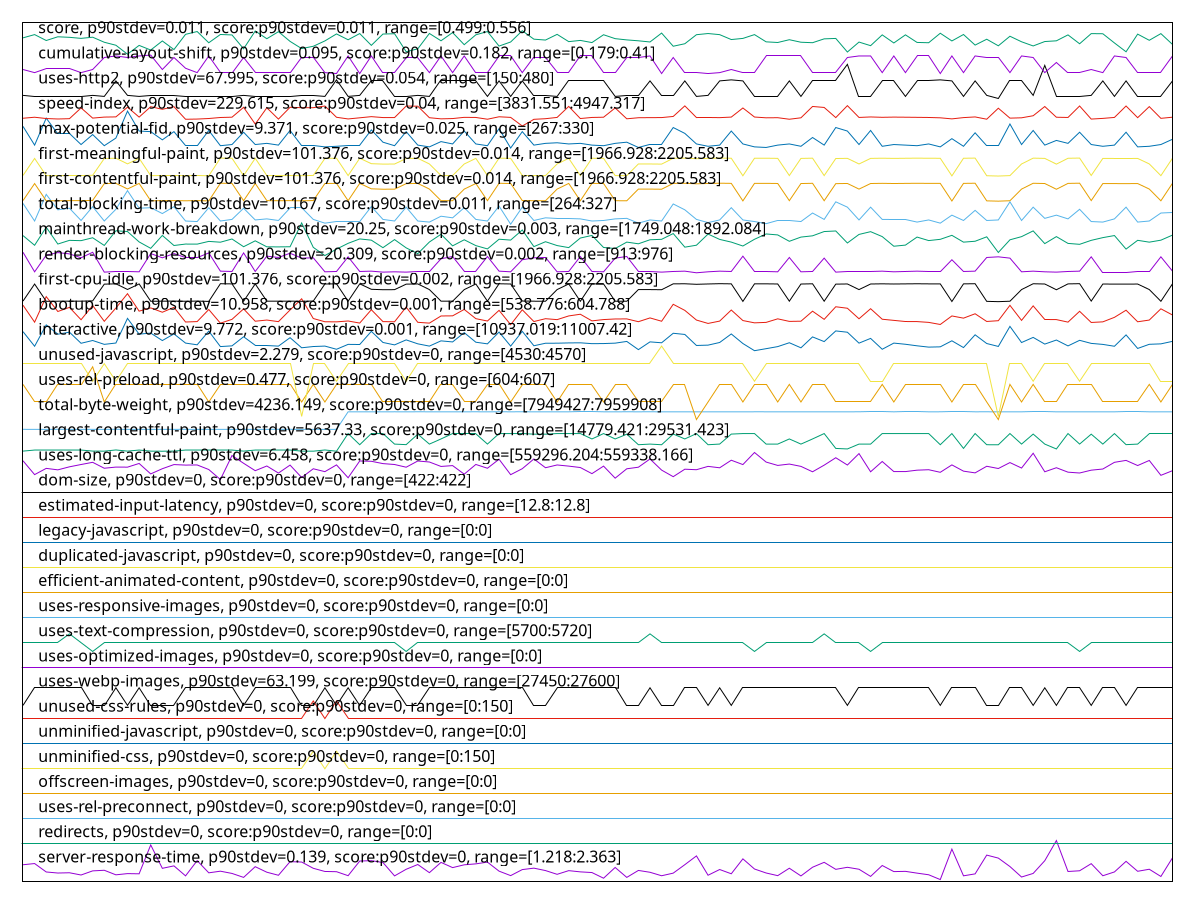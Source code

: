 reset

$serverResponseTimeP90Stdev0139ScoreP90Stdev0Range12182363 <<EOF
0 0.666955426356588
1 0.7144360465116266
2 0.37935852713178186
3 0.3373042635658905
4 0.3481569767441848
5 0.25862209302325456
6 0.4227693798449601
7 0.44718798449612285
8 0.2654050387596891
9 0.3142422480620144
10 0.3061027131782934
11 1.455133720930231
12 0.5245135658914717
13 0.6221879844961231
14 0.22470736434108396
15 0.8311027131782933
16 0.34544379844961104
17 0.4105600775193785
18 0.3210251937984485
19 0.1636608527131771
20 0.5896298449612392
21 0.369862403100774
22 0.24776937984495984
23 0.790405038759689
24 0.7741259689922466
25 0.5258701550387586
26 0.399707364341084
27 0.39021124031007637
28 0.2314903100775183
29 0.8134670542635649
30 0.8297461240310064
31 0.7551337209302313
32 0.2233507751937973
33 0.4865290697674407
34 0.6764515503875956
35 0.3522267441860454
36 0.7605600775193784
37 0.553001937984495
38 0.6642422480620147
39 0.7022267441860452
40 0.7714127906976733
41 0.4119166666666654
42 0.23420348837209204
43 0.47431976744185933
44 0.5312965116279056
45 0.4349786821705419
46 0.2857538759689908
47 0.43226550387596774
48 0.38342829457364225
49 0.35629651162790577
50 0.13110271317829336
51 0.5584282945736421
52 0.1636608527131771
53 0.4404050387596885
54 0.36714922480620027
55 0.22877713178294456
56 0.3332344961240299
57 0.6696686046511617
58 1.0183120155038745
59 0.24912596899224693
60 0.47703294573643307
61 0.30745930232558005
62 0.9016453488372083
63 0.4973817829457352
64 0.33866085271317714
65 0.23284689922480495
66 0.5285833333333323
67 0.22199418604651067
68 0.5679244186046501
69 0.7632732558139526
70 0.4838158914728674
71 0.5652112403100764
72 0.4878856589147271
73 0.20300193798449495
74 0.6371104651162782
75 0.39428100775193675
76 0.4037771317829446
77 0.3332344961240299
78 0.2681182170542624
79 0.07683914728682062
80 1.2882732558139525
81 0.22606395348837083
82 0.3033895348837201
83 1.0508701550387585
84 0.931490310077518
85 0.5950562015503866
86 0.17858333333333198
87 0.3210251937984485
88 0.8283895348837196
89 1.630133720930231
90 0.39835077519379736
91 0.42683914728682026
92 0.7103662790697665
93 0.22877713178294456
94 0.38071511627906873
95 0.8026143410852704
96 0.40649031007751835
97 0.4878856589147271
98 0.20028875968992121
99 0.9436996124030994
EOF

$redirectsP90Stdev0ScoreP90Stdev0Range00 <<EOF
0 1.5
1 1.5
2 1.5
3 1.5
4 1.5
5 1.5
6 1.5
7 1.5
8 1.5
9 1.5
10 1.5
11 1.5
12 1.5
13 1.5
14 1.5
15 1.5
16 1.5
17 1.5
18 1.5
19 1.5
20 1.5
21 1.5
22 1.5
23 1.5
24 1.5
25 1.5
26 1.5
27 1.5
28 1.5
29 1.5
30 1.5
31 1.5
32 1.5
33 1.5
34 1.5
35 1.5
36 1.5
37 1.5
38 1.5
39 1.5
40 1.5
41 1.5
42 1.5
43 1.5
44 1.5
45 1.5
46 1.5
47 1.5
48 1.5
49 1.5
50 1.5
51 1.5
52 1.5
53 1.5
54 1.5
55 1.5
56 1.5
57 1.5
58 1.5
59 1.5
60 1.5
61 1.5
62 1.5
63 1.5
64 1.5
65 1.5
66 1.5
67 1.5
68 1.5
69 1.5
70 1.5
71 1.5
72 1.5
73 1.5
74 1.5
75 1.5
76 1.5
77 1.5
78 1.5
79 1.5
80 1.5
81 1.5
82 1.5
83 1.5
84 1.5
85 1.5
86 1.5
87 1.5
88 1.5
89 1.5
90 1.5
91 1.5
92 1.5
93 1.5
94 1.5
95 1.5
96 1.5
97 1.5
98 1.5
99 1.5
EOF

$usesRelPreconnectP90Stdev0ScoreP90Stdev0Range00 <<EOF
0 2.5
1 2.5
2 2.5
3 2.5
4 2.5
5 2.5
6 2.5
7 2.5
8 2.5
9 2.5
10 2.5
11 2.5
12 2.5
13 2.5
14 2.5
15 2.5
16 2.5
17 2.5
18 2.5
19 2.5
20 2.5
21 2.5
22 2.5
23 2.5
24 2.5
25 2.5
26 2.5
27 2.5
28 2.5
29 2.5
30 2.5
31 2.5
32 2.5
33 2.5
34 2.5
35 2.5
36 2.5
37 2.5
38 2.5
39 2.5
40 2.5
41 2.5
42 2.5
43 2.5
44 2.5
45 2.5
46 2.5
47 2.5
48 2.5
49 2.5
50 2.5
51 2.5
52 2.5
53 2.5
54 2.5
55 2.5
56 2.5
57 2.5
58 2.5
59 2.5
60 2.5
61 2.5
62 2.5
63 2.5
64 2.5
65 2.5
66 2.5
67 2.5
68 2.5
69 2.5
70 2.5
71 2.5
72 2.5
73 2.5
74 2.5
75 2.5
76 2.5
77 2.5
78 2.5
79 2.5
80 2.5
81 2.5
82 2.5
83 2.5
84 2.5
85 2.5
86 2.5
87 2.5
88 2.5
89 2.5
90 2.5
91 2.5
92 2.5
93 2.5
94 2.5
95 2.5
96 2.5
97 2.5
98 2.5
99 2.5
EOF

$offscreenImagesP90Stdev0ScoreP90Stdev0Range00 <<EOF
0 3.5
1 3.5
2 3.5
3 3.5
4 3.5
5 3.5
6 3.5
7 3.5
8 3.5
9 3.5
10 3.5
11 3.5
12 3.5
13 3.5
14 3.5
15 3.5
16 3.5
17 3.5
18 3.5
19 3.5
20 3.5
21 3.5
22 3.5
23 3.5
24 3.5
25 3.5
26 3.5
27 3.5
28 3.5
29 3.5
30 3.5
31 3.5
32 3.5
33 3.5
34 3.5
35 3.5
36 3.5
37 3.5
38 3.5
39 3.5
40 3.5
41 3.5
42 3.5
43 3.5
44 3.5
45 3.5
46 3.5
47 3.5
48 3.5
49 3.5
50 3.5
51 3.5
52 3.5
53 3.5
54 3.5
55 3.5
56 3.5
57 3.5
58 3.5
59 3.5
60 3.5
61 3.5
62 3.5
63 3.5
64 3.5
65 3.5
66 3.5
67 3.5
68 3.5
69 3.5
70 3.5
71 3.5
72 3.5
73 3.5
74 3.5
75 3.5
76 3.5
77 3.5
78 3.5
79 3.5
80 3.5
81 3.5
82 3.5
83 3.5
84 3.5
85 3.5
86 3.5
87 3.5
88 3.5
89 3.5
90 3.5
91 3.5
92 3.5
93 3.5
94 3.5
95 3.5
96 3.5
97 3.5
98 3.5
99 3.5
EOF

$unminifiedCssP90Stdev0ScoreP90Stdev0Range0150 <<EOF
0 4.486
1 4.486
2 4.486
3 4.486
4 4.486
5 4.486
6 4.486
7 4.486
8 4.486
9 4.486
10 4.486
11 4.486
12 4.486
13 4.486
14 4.486
15 4.486
16 4.486
17 4.486
18 4.486
19 4.486
20 4.486
21 4.486
22 4.486
23 4.486
24 4.486
25 5.186
26 4.486
27 5.186
28 4.486
29 4.486
30 4.486
31 4.486
32 4.486
33 4.486
34 4.486
35 4.486
36 4.486
37 4.486
38 4.486
39 4.486
40 4.486
41 4.486
42 4.486
43 4.486
44 4.486
45 4.486
46 4.486
47 4.486
48 4.486
49 4.486
50 4.486
51 4.486
52 4.486
53 4.486
54 4.486
55 4.486
56 4.486
57 4.486
58 4.486
59 4.486
60 4.486
61 4.486
62 4.486
63 4.486
64 4.486
65 4.486
66 4.486
67 4.486
68 4.486
69 4.486
70 4.486
71 4.486
72 4.486
73 4.486
74 4.486
75 4.486
76 4.486
77 4.486
78 4.486
79 4.486
80 4.486
81 4.486
82 4.486
83 4.486
84 4.486
85 4.486
86 4.486
87 4.486
88 4.486
89 4.486
90 4.486
91 4.486
92 4.486
93 4.486
94 4.486
95 4.486
96 4.486
97 4.486
98 4.486
99 4.486
EOF

$unminifiedJavascriptP90Stdev0ScoreP90Stdev0Range00 <<EOF
0 5.5
1 5.5
2 5.5
3 5.5
4 5.5
5 5.5
6 5.5
7 5.5
8 5.5
9 5.5
10 5.5
11 5.5
12 5.5
13 5.5
14 5.5
15 5.5
16 5.5
17 5.5
18 5.5
19 5.5
20 5.5
21 5.5
22 5.5
23 5.5
24 5.5
25 5.5
26 5.5
27 5.5
28 5.5
29 5.5
30 5.5
31 5.5
32 5.5
33 5.5
34 5.5
35 5.5
36 5.5
37 5.5
38 5.5
39 5.5
40 5.5
41 5.5
42 5.5
43 5.5
44 5.5
45 5.5
46 5.5
47 5.5
48 5.5
49 5.5
50 5.5
51 5.5
52 5.5
53 5.5
54 5.5
55 5.5
56 5.5
57 5.5
58 5.5
59 5.5
60 5.5
61 5.5
62 5.5
63 5.5
64 5.5
65 5.5
66 5.5
67 5.5
68 5.5
69 5.5
70 5.5
71 5.5
72 5.5
73 5.5
74 5.5
75 5.5
76 5.5
77 5.5
78 5.5
79 5.5
80 5.5
81 5.5
82 5.5
83 5.5
84 5.5
85 5.5
86 5.5
87 5.5
88 5.5
89 5.5
90 5.5
91 5.5
92 5.5
93 5.5
94 5.5
95 5.5
96 5.5
97 5.5
98 5.5
99 5.5
EOF

$unusedCssRulesP90Stdev0ScoreP90Stdev0Range0150 <<EOF
0 6.486
1 6.486
2 6.486
3 6.486
4 6.486
5 6.486
6 6.486
7 6.486
8 6.486
9 6.486
10 6.486
11 6.486
12 6.486
13 6.486
14 6.486
15 6.486
16 6.486
17 6.486
18 6.486
19 6.486
20 6.486
21 6.486
22 6.486
23 6.486
24 6.486
25 7.186
26 6.486
27 7.186
28 6.486
29 6.486
30 6.486
31 6.486
32 6.486
33 6.486
34 6.486
35 6.486
36 6.486
37 6.486
38 6.486
39 6.486
40 6.486
41 6.486
42 6.486
43 6.486
44 6.486
45 6.486
46 6.486
47 6.486
48 6.486
49 6.486
50 6.486
51 6.486
52 6.486
53 6.486
54 6.486
55 6.486
56 6.486
57 6.486
58 6.486
59 6.486
60 6.486
61 6.486
62 6.486
63 6.486
64 6.486
65 6.486
66 6.486
67 6.486
68 6.486
69 6.486
70 6.486
71 6.486
72 6.486
73 6.486
74 6.486
75 6.486
76 6.486
77 6.486
78 6.486
79 6.486
80 6.486
81 6.486
82 6.486
83 6.486
84 6.486
85 6.486
86 6.486
87 6.486
88 6.486
89 6.486
90 6.486
91 6.486
92 6.486
93 6.486
94 6.486
95 6.486
96 6.486
97 6.486
98 6.486
99 6.486
EOF

$usesWebpImagesP90Stdev63199ScoreP90Stdev0Range2745027600 <<EOF
0 7.010000000000019
1 7.710000000000008
2 7.710000000000008
3 7.710000000000008
4 7.710000000000008
5 7.710000000000008
6 7.010000000000019
7 7.010000000000019
8 7.710000000000008
9 7.010000000000019
10 7.710000000000008
11 7.010000000000019
12 7.010000000000019
13 7.010000000000019
14 7.710000000000008
15 7.710000000000008
16 7.710000000000008
17 7.710000000000008
18 7.710000000000008
19 7.010000000000019
20 7.710000000000008
21 7.710000000000008
22 7.710000000000008
23 7.710000000000008
24 7.010000000000019
25 7.010000000000019
26 7.710000000000008
27 7.010000000000019
28 7.710000000000008
29 7.010000000000019
30 7.710000000000008
31 7.710000000000008
32 7.710000000000008
33 7.010000000000019
34 7.010000000000019
35 7.710000000000008
36 7.710000000000008
37 7.710000000000008
38 7.710000000000008
39 7.710000000000008
40 7.710000000000008
41 7.710000000000008
42 7.710000000000008
43 7.710000000000008
44 7.010000000000019
45 7.010000000000019
46 7.710000000000008
47 7.710000000000008
48 7.710000000000008
49 7.710000000000008
50 7.710000000000008
51 7.710000000000008
52 7.010000000000019
53 7.010000000000019
54 7.710000000000008
55 7.010000000000019
56 7.010000000000019
57 7.710000000000008
58 7.710000000000008
59 7.010000000000019
60 7.710000000000008
61 7.010000000000019
62 7.710000000000008
63 7.710000000000008
64 7.710000000000008
65 7.710000000000008
66 7.710000000000008
67 7.710000000000008
68 7.710000000000008
69 7.710000000000008
70 7.710000000000008
71 7.010000000000019
72 7.710000000000008
73 7.710000000000008
74 7.710000000000008
75 7.710000000000008
76 7.710000000000008
77 7.710000000000008
78 7.710000000000008
79 7.010000000000019
80 7.710000000000008
81 7.710000000000008
82 7.710000000000008
83 7.010000000000019
84 7.010000000000019
85 7.710000000000008
86 7.710000000000008
87 7.010000000000019
88 7.710000000000008
89 7.010000000000019
90 7.710000000000008
91 7.710000000000008
92 7.010000000000019
93 7.710000000000008
94 7.710000000000008
95 7.010000000000019
96 7.710000000000008
97 7.710000000000008
98 7.710000000000008
99 7.710000000000008
EOF

$usesOptimizedImagesP90Stdev0ScoreP90Stdev0Range00 <<EOF
0 8.5
1 8.5
2 8.5
3 8.5
4 8.5
5 8.5
6 8.5
7 8.5
8 8.5
9 8.5
10 8.5
11 8.5
12 8.5
13 8.5
14 8.5
15 8.5
16 8.5
17 8.5
18 8.5
19 8.5
20 8.5
21 8.5
22 8.5
23 8.5
24 8.5
25 8.5
26 8.5
27 8.5
28 8.5
29 8.5
30 8.5
31 8.5
32 8.5
33 8.5
34 8.5
35 8.5
36 8.5
37 8.5
38 8.5
39 8.5
40 8.5
41 8.5
42 8.5
43 8.5
44 8.5
45 8.5
46 8.5
47 8.5
48 8.5
49 8.5
50 8.5
51 8.5
52 8.5
53 8.5
54 8.5
55 8.5
56 8.5
57 8.5
58 8.5
59 8.5
60 8.5
61 8.5
62 8.5
63 8.5
64 8.5
65 8.5
66 8.5
67 8.5
68 8.5
69 8.5
70 8.5
71 8.5
72 8.5
73 8.5
74 8.5
75 8.5
76 8.5
77 8.5
78 8.5
79 8.5
80 8.5
81 8.5
82 8.5
83 8.5
84 8.5
85 8.5
86 8.5
87 8.5
88 8.5
89 8.5
90 8.5
91 8.5
92 8.5
93 8.5
94 8.5
95 8.5
96 8.5
97 8.5
98 8.5
99 8.5
EOF

$usesTextCompressionP90Stdev0ScoreP90Stdev0Range57005720 <<EOF
0 9.506999999999977
1 9.506999999999977
2 9.506999999999977
3 9.506999999999977
4 9.857
5 9.506999999999977
6 9.156999999999982
7 9.506999999999977
8 9.506999999999977
9 9.506999999999977
10 9.506999999999977
11 9.506999999999977
12 9.506999999999977
13 9.506999999999977
14 9.506999999999977
15 9.506999999999977
16 9.506999999999977
17 9.506999999999977
18 9.506999999999977
19 9.506999999999977
20 9.506999999999977
21 9.506999999999977
22 9.506999999999977
23 9.506999999999977
24 9.506999999999977
25 9.506999999999977
26 9.506999999999977
27 9.506999999999977
28 9.506999999999977
29 9.506999999999977
30 9.506999999999977
31 9.506999999999977
32 9.506999999999977
33 9.156999999999982
34 9.506999999999977
35 9.506999999999977
36 9.506999999999977
37 9.506999999999977
38 9.506999999999977
39 9.506999999999977
40 9.506999999999977
41 9.506999999999977
42 9.506999999999977
43 9.506999999999977
44 9.506999999999977
45 9.506999999999977
46 9.506999999999977
47 9.506999999999977
48 9.506999999999977
49 9.506999999999977
50 9.506999999999977
51 9.506999999999977
52 9.506999999999977
53 9.506999999999977
54 9.857
55 9.506999999999977
56 9.506999999999977
57 9.506999999999977
58 9.506999999999977
59 9.506999999999977
60 9.506999999999977
61 9.506999999999977
62 9.506999999999977
63 9.156999999999982
64 9.506999999999977
65 9.506999999999977
66 9.506999999999977
67 9.506999999999977
68 9.506999999999977
69 9.857
70 9.506999999999977
71 9.506999999999977
72 9.506999999999977
73 9.156999999999982
74 9.506999999999977
75 9.506999999999977
76 9.506999999999977
77 9.506999999999977
78 9.506999999999977
79 9.506999999999977
80 9.506999999999977
81 9.506999999999977
82 9.506999999999977
83 9.506999999999977
84 9.506999999999977
85 9.506999999999977
86 9.506999999999977
87 9.506999999999977
88 9.506999999999977
89 9.506999999999977
90 9.506999999999977
91 9.156999999999982
92 9.506999999999977
93 9.506999999999977
94 9.506999999999977
95 9.506999999999977
96 9.506999999999977
97 9.506999999999977
98 9.506999999999977
99 9.506999999999977
EOF

$usesResponsiveImagesP90Stdev0ScoreP90Stdev0Range00 <<EOF
0 10.5
1 10.5
2 10.5
3 10.5
4 10.5
5 10.5
6 10.5
7 10.5
8 10.5
9 10.5
10 10.5
11 10.5
12 10.5
13 10.5
14 10.5
15 10.5
16 10.5
17 10.5
18 10.5
19 10.5
20 10.5
21 10.5
22 10.5
23 10.5
24 10.5
25 10.5
26 10.5
27 10.5
28 10.5
29 10.5
30 10.5
31 10.5
32 10.5
33 10.5
34 10.5
35 10.5
36 10.5
37 10.5
38 10.5
39 10.5
40 10.5
41 10.5
42 10.5
43 10.5
44 10.5
45 10.5
46 10.5
47 10.5
48 10.5
49 10.5
50 10.5
51 10.5
52 10.5
53 10.5
54 10.5
55 10.5
56 10.5
57 10.5
58 10.5
59 10.5
60 10.5
61 10.5
62 10.5
63 10.5
64 10.5
65 10.5
66 10.5
67 10.5
68 10.5
69 10.5
70 10.5
71 10.5
72 10.5
73 10.5
74 10.5
75 10.5
76 10.5
77 10.5
78 10.5
79 10.5
80 10.5
81 10.5
82 10.5
83 10.5
84 10.5
85 10.5
86 10.5
87 10.5
88 10.5
89 10.5
90 10.5
91 10.5
92 10.5
93 10.5
94 10.5
95 10.5
96 10.5
97 10.5
98 10.5
99 10.5
EOF

$efficientAnimatedContentP90Stdev0ScoreP90Stdev0Range00 <<EOF
0 11.5
1 11.5
2 11.5
3 11.5
4 11.5
5 11.5
6 11.5
7 11.5
8 11.5
9 11.5
10 11.5
11 11.5
12 11.5
13 11.5
14 11.5
15 11.5
16 11.5
17 11.5
18 11.5
19 11.5
20 11.5
21 11.5
22 11.5
23 11.5
24 11.5
25 11.5
26 11.5
27 11.5
28 11.5
29 11.5
30 11.5
31 11.5
32 11.5
33 11.5
34 11.5
35 11.5
36 11.5
37 11.5
38 11.5
39 11.5
40 11.5
41 11.5
42 11.5
43 11.5
44 11.5
45 11.5
46 11.5
47 11.5
48 11.5
49 11.5
50 11.5
51 11.5
52 11.5
53 11.5
54 11.5
55 11.5
56 11.5
57 11.5
58 11.5
59 11.5
60 11.5
61 11.5
62 11.5
63 11.5
64 11.5
65 11.5
66 11.5
67 11.5
68 11.5
69 11.5
70 11.5
71 11.5
72 11.5
73 11.5
74 11.5
75 11.5
76 11.5
77 11.5
78 11.5
79 11.5
80 11.5
81 11.5
82 11.5
83 11.5
84 11.5
85 11.5
86 11.5
87 11.5
88 11.5
89 11.5
90 11.5
91 11.5
92 11.5
93 11.5
94 11.5
95 11.5
96 11.5
97 11.5
98 11.5
99 11.5
EOF

$duplicatedJavascriptP90Stdev0ScoreP90Stdev0Range00 <<EOF
0 12.5
1 12.5
2 12.5
3 12.5
4 12.5
5 12.5
6 12.5
7 12.5
8 12.5
9 12.5
10 12.5
11 12.5
12 12.5
13 12.5
14 12.5
15 12.5
16 12.5
17 12.5
18 12.5
19 12.5
20 12.5
21 12.5
22 12.5
23 12.5
24 12.5
25 12.5
26 12.5
27 12.5
28 12.5
29 12.5
30 12.5
31 12.5
32 12.5
33 12.5
34 12.5
35 12.5
36 12.5
37 12.5
38 12.5
39 12.5
40 12.5
41 12.5
42 12.5
43 12.5
44 12.5
45 12.5
46 12.5
47 12.5
48 12.5
49 12.5
50 12.5
51 12.5
52 12.5
53 12.5
54 12.5
55 12.5
56 12.5
57 12.5
58 12.5
59 12.5
60 12.5
61 12.5
62 12.5
63 12.5
64 12.5
65 12.5
66 12.5
67 12.5
68 12.5
69 12.5
70 12.5
71 12.5
72 12.5
73 12.5
74 12.5
75 12.5
76 12.5
77 12.5
78 12.5
79 12.5
80 12.5
81 12.5
82 12.5
83 12.5
84 12.5
85 12.5
86 12.5
87 12.5
88 12.5
89 12.5
90 12.5
91 12.5
92 12.5
93 12.5
94 12.5
95 12.5
96 12.5
97 12.5
98 12.5
99 12.5
EOF

$legacyJavascriptP90Stdev0ScoreP90Stdev0Range00 <<EOF
0 13.5
1 13.5
2 13.5
3 13.5
4 13.5
5 13.5
6 13.5
7 13.5
8 13.5
9 13.5
10 13.5
11 13.5
12 13.5
13 13.5
14 13.5
15 13.5
16 13.5
17 13.5
18 13.5
19 13.5
20 13.5
21 13.5
22 13.5
23 13.5
24 13.5
25 13.5
26 13.5
27 13.5
28 13.5
29 13.5
30 13.5
31 13.5
32 13.5
33 13.5
34 13.5
35 13.5
36 13.5
37 13.5
38 13.5
39 13.5
40 13.5
41 13.5
42 13.5
43 13.5
44 13.5
45 13.5
46 13.5
47 13.5
48 13.5
49 13.5
50 13.5
51 13.5
52 13.5
53 13.5
54 13.5
55 13.5
56 13.5
57 13.5
58 13.5
59 13.5
60 13.5
61 13.5
62 13.5
63 13.5
64 13.5
65 13.5
66 13.5
67 13.5
68 13.5
69 13.5
70 13.5
71 13.5
72 13.5
73 13.5
74 13.5
75 13.5
76 13.5
77 13.5
78 13.5
79 13.5
80 13.5
81 13.5
82 13.5
83 13.5
84 13.5
85 13.5
86 13.5
87 13.5
88 13.5
89 13.5
90 13.5
91 13.5
92 13.5
93 13.5
94 13.5
95 13.5
96 13.5
97 13.5
98 13.5
99 13.5
EOF

$estimatedInputLatencyP90Stdev0ScoreP90Stdev0Range128128 <<EOF
0 14.500000000000185
1 14.500000000000185
2 14.500000000000185
3 14.500000000000185
4 14.500000000000185
5 14.500000000000185
6 14.500000000000185
7 14.500000000000185
8 14.500000000000185
9 14.500000000000185
10 14.500000000000185
11 14.500000000000185
12 14.500000000000185
13 14.500000000000185
14 14.500000000000185
15 14.500000000000185
16 14.500000000000185
17 14.500000000000185
18 14.500000000000185
19 14.500000000000185
20 14.500000000000185
21 14.500000000000185
22 14.500000000000185
23 14.500000000000185
24 14.500000000000185
25 14.500000000000185
26 14.500000000000185
27 14.500000000000185
28 14.500000000000185
29 14.500000000000185
30 14.500000000000185
31 14.500000000000185
32 14.500000000000185
33 14.500000000000185
34 14.500000000000185
35 14.500000000000185
36 14.500000000000185
37 14.500000000000185
38 14.500000000000185
39 14.500000000000185
40 14.500000000000185
41 14.500000000000185
42 14.500000000000185
43 14.500000000000185
44 14.500000000000185
45 14.500000000000185
46 14.500000000000185
47 14.500000000000185
48 14.500000000000185
49 14.500000000000185
50 14.500000000000185
51 14.500000000000185
52 14.500000000000185
53 14.500000000000185
54 14.500000000000185
55 14.500000000000185
56 14.500000000000185
57 14.500000000000185
58 14.500000000000185
59 14.500000000000185
60 14.500000000000185
61 14.500000000000185
62 14.500000000000185
63 14.500000000000185
64 14.500000000000185
65 14.500000000000185
66 14.500000000000185
67 14.500000000000185
68 14.500000000000185
69 14.500000000000185
70 14.500000000000185
71 14.500000000000185
72 14.500000000000185
73 14.500000000000185
74 14.500000000000185
75 14.500000000000185
76 14.500000000000185
77 14.500000000000185
78 14.500000000000185
79 14.500000000000185
80 14.500000000000185
81 14.500000000000185
82 14.500000000000185
83 14.500000000000185
84 14.500000000000185
85 14.500000000000185
86 14.500000000000185
87 14.500000000000185
88 14.500000000000185
89 14.500000000000185
90 14.500000000000185
91 14.500000000000185
92 14.500000000000185
93 14.500000000000185
94 14.500000000000185
95 14.500000000000185
96 14.500000000000185
97 14.500000000000185
98 14.500000000000185
99 14.500000000000185
EOF

$domSizeP90Stdev0ScoreP90Stdev0Range422422 <<EOF
0 15.5
1 15.5
2 15.5
3 15.5
4 15.5
5 15.5
6 15.5
7 15.5
8 15.5
9 15.5
10 15.5
11 15.5
12 15.5
13 15.5
14 15.5
15 15.5
16 15.5
17 15.5
18 15.5
19 15.5
20 15.5
21 15.5
22 15.5
23 15.5
24 15.5
25 15.5
26 15.5
27 15.5
28 15.5
29 15.5
30 15.5
31 15.5
32 15.5
33 15.5
34 15.5
35 15.5
36 15.5
37 15.5
38 15.5
39 15.5
40 15.5
41 15.5
42 15.5
43 15.5
44 15.5
45 15.5
46 15.5
47 15.5
48 15.5
49 15.5
50 15.5
51 15.5
52 15.5
53 15.5
54 15.5
55 15.5
56 15.5
57 15.5
58 15.5
59 15.5
60 15.5
61 15.5
62 15.5
63 15.5
64 15.5
65 15.5
66 15.5
67 15.5
68 15.5
69 15.5
70 15.5
71 15.5
72 15.5
73 15.5
74 15.5
75 15.5
76 15.5
77 15.5
78 15.5
79 15.5
80 15.5
81 15.5
82 15.5
83 15.5
84 15.5
85 15.5
86 15.5
87 15.5
88 15.5
89 15.5
90 15.5
91 15.5
92 15.5
93 15.5
94 15.5
95 15.5
96 15.5
97 15.5
98 15.5
99 15.5
EOF

$usesLongCacheTtlP90Stdev6458ScoreP90Stdev0Range559296204559338166 <<EOF
0 16.746725098340903
1 16.195786381602375
2 16.444282010021197
3 16.385351513259593
4 16.505950903560006
5 16.59802369701538
6 16.68509914141032
7 16.44944871538428
8 16.49559125856831
9 16.492936344868212
10 16.639967039773182
11 16.224072061129846
12 16.430540863708302
13 16.595411719927142
14 16.57491664491681
15 16.58026701878225
16 16.3982396522606
17 16.001111793395467
18 16.95410415704282
19 16.646484130134922
20 16.352082796875038
21 16.539078888050426
22 16.257271606638824
23 16.57473705538905
24 16.08053736517104
25 16.42889639155692
26 16.313647375125583
27 16.582707249432133
28 16.07031845206984
29 16.738991742637154
30 16.72608929143462
31 16.63396163930338
32 16.59808094582695
33 16.49049611421833
34 16.737852491260128
35 16.698001592611035
36 16.52113854131494
37 16.554521755326277
38 16.2137267283415
39 16.600635674103614
40 16.449391466570887
41 16.807144387053995
42 16.19328890214274
43 16.431451119831763
44 16.81841731440909
45 16.469886541583037
46 16.580140599091465
47 16.534040992519294
48 16.477665224032535
49 16.23427905216522
50 16.534040992519294
51 16.054918521405853
52 16.428014123741377
53 16.49049611421833
54 16.8180087296314
55 16.375247097786996
56 16.113806081555595
57 16.411070542446396
58 16.390575467434246
59 16.523636020776394
60 16.467374749916416
61 16.768623728185048
62 16.595526217552106
63 17.07613509048315
64 16.69544686433619
65 16.561791667576472
66 16.616021292566074
67 16.523764830606524
68 16.308537918574075
69 16.572361916641967
70 16.867569872954846
71 16.577471373191656
72 17.032590212184004
73 16.308595167387466
74 16.71838217000004
75 16.31625935221382
76 16.31620210340043
77 16.372577871887188
78 16.390575467434246
79 16.288100092375316
80 16.58269532736631
81 16.334142450139552
82 16.26499304027675
83 16.528311817570284
84 16.43872458151236
85 16.674837291700896
86 16.457155836817037
87 17.046417867815762
88 16.308537918574075
89 16.470001039208
90 16.29309505130186
91 16.259940832538632
92 16.372689979372808
93 16.418677478459358
94 16.685168312287715
95 16.762041545925968
96 16.557033546992898
97 16.759429568835913
98 16.167569872954118
99 16.352025548063466
EOF

$largestContentfulPaintP90Stdev563733ScoreP90Stdev0Range1477942129531423 <<EOF
0 17.131292385630946
1 17.17329007169741
2 17.173671789346983
3 17.17394776018139
4 17.17429953994053
5 17.17412886723479
6 17.13221122874846
7 17.12974035040281
8 17.17759126636373
9 17.13073780912228
10 17.173700085235772
11 17.130464229691427
12 17.127303207076398
13 17.13131004192188
14 17.173850624328338
15 17.174603109767684
16 17.17308943246167
17 17.174535100350763
18 17.173825812919777
19 17.13081056793349
20 17.173792495560843
21 17.174365659146254
22 17.17415193162997
23 17.17437713406472
24 17.130262134611208
25 17.127962649733647
26 17.176978086148143
27 17.127158548640885
28 17.830593830876403
29 17.38605597406311
30 17.831217507492035
31 17.82951603818116
32 17.41060355734951
33 17.38861853481159
34 17.80493941676395
35 17.410795432878803
36 17.615750154427765
37 17.8307329189168
38 17.829968500325975
39 17.830002008615335
40 17.411467259760663
41 17.830965071218976
42 17.829849911053188
43 17.831310041921878
44 17.805402399175108
45 17.80514310372658
46 17.829968908439756
47 17.830183619247723
48 17.83028979326971
49 17.615426940246643
50 17.82993550754876
51 17.61556783735281
52 17.805022220902075
53 17.385809463793077
54 17.41088998639788
55 17.385139133328416
56 17.808933791012652
57 17.615868932244346
58 17.828551958873014
59 17.385585726749333
60 17.411970585770348
61 17.808956640611108
62 17.829692443572874
63 17.830670083714367
64 17.41135814302352
65 17.41080531352823
66 17.615610443476857
67 17.41060355734951
68 17.615748431280693
69 17.830500709335507
70 17.238171377634504
71 17.217333219259224
72 17.41084173350655
73 17.41064977683183
74 17.830762718382683
75 17.8298047965807
76 17.83031904858388
77 17.83081660372151
78 17.830414969642113
79 17.385949186677138
80 17.82901481001951
81 17.239232588022446
82 17.831164166304916
83 17.385505681555827
84 17.38382866088571
85 17.83052935605895
86 17.410933236912108
87 17.809259146001153
88 17.41080611543601
89 17.21654480071414
90 17.830319864811443
91 17.41205358322553
92 17.805865298054208
93 17.410525404753834
94 17.829504768512905
95 17.388666506080543
96 17.410532225743218
97 17.83020026599404
98 17.830099855684217
99 17.83087648188901
EOF

$totalByteWeightP90Stdev4236149ScoreP90Stdev0Range79494277959908 <<EOF
0 17.998304119277464
1 17.997434387842873
2 17.997635095097053
3 17.998304119277464
4 17.998103412023397
5 17.99663155882638
6 17.997969607187315
7 17.9964308515722
8 17.999040045875972
9 17.997233680588806
10 17.99817031444138
11 17.997434387842873
12 17.99736748542489
13 17.997835802351233
14 17.998504826531644
15 17.996765363662462
16 17.99770199751515
17 17.9964308515722
18 17.997768899933135
19 17.99736748542489
20 17.996163241900035
21 17.997568192678955
22 17.9996421676384
23 17.998571728949628
24 17.99730058300679
25 17.997568192678955
26 17.996363949154215
27 17.998504826531644
28 18.695628022555752
29 18.696096339481983
30 18.695895632227916
31 18.694289974194817
32 18.696297046736163
33 18.694289974194817
34 18.69669846124441
35 18.695628022555752
36 18.695360412883588
37 18.694156169358735
38 18.695427315301572
39 18.696497753990343
40 18.694691388703063
41 18.69736748542482
42 18.695360412883588
43 18.69703297333467
44 18.695226608047506
45 18.6944237790309
46 18.694223071776833
47 18.695561120137654
48 18.69582872980982
49 18.69582872980982
50 18.695628022555752
51 18.69549421771967
52 18.69636394915426
53 18.695561120137654
54 18.696765363662507
55 18.695159705629408
56 18.694490681448997
57 18.69509280321131
58 18.694490681448997
59 18.694825193539145
60 18.69455758386698
61 18.696096339481983
62 18.69462448628508
63 18.696297046736163
64 18.696096339481983
65 18.694356876612915
66 18.694892095957243
67 18.69462448628508
68 18.69582872980982
69 18.695694924973736
70 18.696029437064
71 18.694958998375228
72 18.696631558826425
73 18.69475829112116
74 18.694825193539145
75 18.69509280321131
76 18.695360412883588
77 18.695427315301572
78 18.695025900793325
79 18.69616324190008
80 18.694958998375228
81 18.69509280321131
82 18.695628022555752
83 18.696765363662507
84 18.69368785243239
85 18.694958998375228
86 18.694892095957243
87 18.695895632227916
88 18.695761827391834
89 18.694691388703063
90 18.69582872980982
91 18.695360412883588
92 18.693620950014406
93 18.695761827391834
94 18.69475829112116
95 18.694289974194817
96 18.694289974194817
97 18.69529351046549
98 18.695427315301572
99 18.695895632227916
EOF

$usesRelPreloadP90Stdev0477ScoreP90Stdev0Range604607 <<EOF
0 19.786999999999978
1 19.08699999999999
2 19.08699999999999
3 19.786999999999978
4 19.786999999999978
5 19.786999999999978
6 20.486999999999966
7 19.08699999999999
8 19.786999999999978
9 19.786999999999978
10 19.786999999999978
11 19.786999999999978
12 19.786999999999978
13 19.786999999999978
14 19.786999999999978
15 19.786999999999978
16 19.08699999999999
17 19.786999999999978
18 19.786999999999978
19 19.786999999999978
20 19.786999999999978
21 19.786999999999978
22 19.786999999999978
23 19.786999999999978
24 19.08699999999999
25 19.786999999999978
26 19.08699999999999
27 19.786999999999978
28 19.786999999999978
29 19.786999999999978
30 19.786999999999978
31 19.08699999999999
32 19.08699999999999
33 19.08699999999999
34 19.08699999999999
35 19.08699999999999
36 19.786999999999978
37 19.786999999999978
38 19.08699999999999
39 19.08699999999999
40 19.786999999999978
41 19.786999999999978
42 19.08699999999999
43 19.786999999999978
44 19.786999999999978
45 19.786999999999978
46 19.08699999999999
47 19.786999999999978
48 19.786999999999978
49 19.786999999999978
50 19.08699999999999
51 19.786999999999978
52 19.786999999999978
53 19.08699999999999
54 19.08699999999999
55 19.08699999999999
56 19.786999999999978
57 19.786999999999978
58 18.386999999999944
59 19.08699999999999
60 19.786999999999978
61 19.786999999999978
62 19.08699999999999
63 19.786999999999978
64 19.786999999999978
65 19.08699999999999
66 19.786999999999978
67 19.08699999999999
68 19.786999999999978
69 19.786999999999978
70 19.08699999999999
71 19.08699999999999
72 19.08699999999999
73 19.08699999999999
74 19.786999999999978
75 19.08699999999999
76 19.786999999999978
77 19.786999999999978
78 19.786999999999978
79 19.786999999999978
80 19.08699999999999
81 19.786999999999978
82 19.786999999999978
83 19.08699999999999
84 18.386999999999944
85 19.786999999999978
86 19.08699999999999
87 19.786999999999978
88 19.08699999999999
89 19.08699999999999
90 19.786999999999978
91 19.786999999999978
92 19.786999999999978
93 19.08699999999999
94 19.08699999999999
95 19.08699999999999
96 19.08699999999999
97 19.786999999999978
98 19.08699999999999
99 19.786999999999978
EOF

$unusedJavascriptP90Stdev2279ScoreP90Stdev0Range45304570 <<EOF
0 20.612000000000023
1 20.612000000000023
2 20.612000000000023
3 20.612000000000023
4 20.612000000000023
5 20.612000000000023
6 19.911999999999978
7 20.612000000000023
8 19.911999999999978
9 20.612000000000023
10 20.612000000000023
11 20.612000000000023
12 20.612000000000023
13 20.612000000000023
14 20.612000000000023
15 20.612000000000023
16 20.612000000000023
17 20.612000000000023
18 20.612000000000023
19 20.612000000000023
20 20.612000000000023
21 20.612000000000023
22 20.612000000000023
23 20.612000000000023
24 18.512
25 20.612000000000023
26 20.612000000000023
27 19.911999999999978
28 20.612000000000023
29 20.612000000000023
30 20.612000000000023
31 20.612000000000023
32 20.612000000000023
33 19.911999999999978
34 20.612000000000023
35 20.612000000000023
36 20.612000000000023
37 20.612000000000023
38 20.612000000000023
39 20.612000000000023
40 20.612000000000023
41 20.612000000000023
42 20.612000000000023
43 20.612000000000023
44 20.612000000000023
45 20.612000000000023
46 20.612000000000023
47 20.612000000000023
48 20.612000000000023
49 20.612000000000023
50 20.612000000000023
51 20.612000000000023
52 20.612000000000023
53 20.612000000000023
54 20.612000000000023
55 21.312000000000012
56 20.612000000000023
57 20.612000000000023
58 20.612000000000023
59 20.612000000000023
60 20.612000000000023
61 20.612000000000023
62 20.612000000000023
63 19.911999999999978
64 20.612000000000023
65 20.612000000000023
66 20.612000000000023
67 20.612000000000023
68 20.612000000000023
69 20.612000000000023
70 20.612000000000023
71 20.612000000000023
72 20.612000000000023
73 19.911999999999978
74 19.911999999999978
75 20.612000000000023
76 20.612000000000023
77 20.612000000000023
78 20.612000000000023
79 20.612000000000023
80 20.612000000000023
81 20.612000000000023
82 20.612000000000023
83 20.612000000000023
84 18.512
85 20.612000000000023
86 20.612000000000023
87 19.911999999999978
88 20.612000000000023
89 20.612000000000023
90 20.612000000000023
91 19.911999999999978
92 20.612000000000023
93 20.612000000000023
94 20.612000000000023
95 20.612000000000023
96 20.612000000000023
97 20.612000000000023
98 19.911999999999978
99 19.911999999999978
EOF

$interactiveP90Stdev9772ScoreP90Stdev0001Range109370191100742 <<EOF
0 21.88718210869294
1 21.305275491875165
2 22.15472069635325
3 21.785706744224967
4 21.86620901040152
5 21.42373073227793
6 21.534389594385743
7 21.380408381720258
8 21.43343691256939
9 22.414864969296957
10 21.7867831780776
11 21.828893855215455
12 21.531858421404507
13 21.796613632566164
14 21.43108301307487
15 21.36281444504786
16 21.907535663561674
17 21.29232356197008
18 21.32102359121103
19 21.68334501232303
20 21.349522588662893
21 21.349517105977696
22 21.30994308450653
23 21.64675539913955
24 21.24457668448983
25 21.294023194369117
26 21.311796232090018
27 21.18509503320942
28 21.37979249342081
29 21.374538253477624
30 21.89877067755549
31 21.45606760934038
32 21.35926349262718
33 21.558570063494813
34 21.401558753498506
35 21.311288169932055
36 21.519681377668263
37 21.476942019299116
38 21.8470744391997
39 21.465962028489145
40 21.400685178996667
41 21.87070298466935
42 21.311375892894517
43 21.898386889594462
44 21.324978434771793
45 21.42530426291836
46 21.4270550670455
47 21.437874232424093
48 21.442348103513154
49 21.40832986966882
50 21.412270092735696
51 21.428805871172585
52 21.4968642696019
53 21.17070298466936
54 21.47930505660233
55 21.443369710514304
56 21.82212822173031
57 21.77518547140653
58 21.33625631814195
59 21.349833274155202
60 21.45481390200095
61 21.794528384644366
62 21.414026379548034
63 21.128239588119783
64 21.20867057938935
65 21.291007717532153
66 21.44490668992023
67 21.24316946196589
68 21.677275679852983
69 21.490760213459254
70 21.915353972597103
71 21.863769215506125
72 21.42894293830159
73 21.617803166381236
74 21.185473338485423
75 21.430927670328742
76 21.383983092443344
77 21.322953496386702
78 21.270814988094827
79 21.28189549479933
80 21.52233865240825
81 21.2525229228456
82 21.761052936630705
83 21.41415796399184
84 21.297798936881264
85 22.095982862692665
86 21.45317823426211
87 21.657574564518228
88 21.391207443920024
89 21.552599419357506
90 21.31891641254856
91 21.541259398888798
92 21.41920020677557
93 21.378781851789995
94 21.304941048080593
95 21.75726622874808
96 21.217760871381472
97 21.382826245874924
98 21.400416527424
99 21.50020139730148
EOF

$bootupTimeP90Stdev10958ScoreP90Stdev0001Range538776604788 <<EOF
0 22.93842735042735
1 22.26400427350427
2 23.28072435897436
3 22.688790598290602
4 22.852348290598293
5 22.361002136752134
6 22.925564102564103
7 22.29855555555556
8 22.82669658119658
9 23.39776495726496
10 22.702925213675215
11 22.83178205128206
12 22.659250000000004
13 22.85384401709402
14 22.270136752136754
15 22.28718803418803
16 22.767914529914535
17 22.223096153846154
18 22.376632478632477
19 22.792369658119664
20 22.30199572649573
21 22.34813888888889
22 22.284794871794873
23 22.74869444444445
24 23.194346153846155
25 22.409239316239315
26 22.280606837606836
27 22.276044871794866
28 22.311119658119658
29 22.227807692307692
30 22.75953846153846
31 22.285991452991453
32 22.280008547008546
33 22.863566239316235
34 22.258096153846154
35 22.226087606837602
36 22.51020085470086
37 22.515735042735045
38 22.77075641025641
39 22.403405982905987
40 22.309698717948717
41 22.73426068376068
42 22.163566239316232
43 22.757220085470088
44 22.288683760683753
45 22.402284188034187
46 22.36481623931624
47 22.511995726495726
48 22.579303418803413
49 22.315232905982906
50 22.367433760683763
51 22.39084188034188
52 22.393908119658118
53 22.282326923076923
54 22.433021367521363
55 22.30042521367521
56 22.975222222222218
57 22.732764957264962
58 22.347839743589745
59 22.213373931623927
60 22.306557692307692
61 22.747423076923084
62 22.32772222222222
63 22.237155982905985
64 22.2551047008547
65 22.396600427350428
66 22.29496581196581
67 22.30229487179487
68 22.700756410256414
69 22.376108974358978
70 22.87725213675214
71 22.81817094017094
72 22.399217948717947
73 22.799549145299135
74 22.380446581196583
75 22.33542521367522
76 22.28935683760683
77 22.286888888888893
78 22.255403846153833
79 22.171867521367524
80 22.51169658119658
81 22.42374786324787
82 22.598000000000003
83 22.291749999999997
84 22.322188034188034
85 22.93371581196582
86 22.33467735042735
87 22.91255128205129
88 22.370499999999993
89 22.365938034188034
90 22.265425213675208
91 22.696568376068377
92 22.251814102564097
93 22.27634401709401
94 22.45598076923077
95 22.739944444444447
96 22.27933547008547
97 22.34769017094017
98 22.795211538461544
99 22.549239316239312
EOF

$firstCpuIdleP90Stdev101376ScoreP90Stdev0002Range19669282205583 <<EOF
0 23.10355975263582
1 23.781211937641828
2 23.094980816690487
3 23.098159898441303
4 23.100937736864342
5 23.100110378516334
6 23.111302640123732
7 23.777424698061505
8 23.78976285547577
9 23.565346473378085
10 23.786284264609122
11 23.0957056916792
12 23.099567096848485
13 23.102646092511563
14 23.095901968288377
15 23.10281839640512
16 23.09014971517417
17 23.79462661981713
18 23.787032962483984
19 23.098322013930712
20 23.786702438667305
21 23.10022964277657
22 23.099007633597587
23 23.10100815671649
24 23.09385439871506
25 23.104680776750232
26 23.78194370478628
27 23.78930467694839
28 23.09867710978091
29 23.78765490462498
30 23.57204654773631
31 23.555840092997013
32 23.55787267962306
33 23.77738873898807
34 23.78614881876584
35 23.561187207217156
36 23.100348307718914
37 23.099736404152587
38 23.559761130296415
39 23.783649513332467
40 23.0997133304138
41 23.792288680725807
42 23.783277486751864
43 23.104397599046912
44 23.098600996408802
45 23.096660105420018
46 23.561180315061414
47 23.78616784710887
48 23.0955681482233
49 23.788545940498864
50 23.784044014333972
51 23.098111653351108
52 23.095873201029626
53 23.56174876808067
54 23.56062055215157
55 23.55532318131635
56 23.789261226401322
57 23.792001008138307
58 23.77119044353377
59 23.784205530505496
60 23.795525147164646
61 23.789131174419058
62 23.090882381295458
63 23.788997826188393
64 23.789547250864622
65 23.783884595775064
66 23.099638715336415
67 23.78183492858913
68 23.791383710710967
69 23.097533311586652
70 23.777576175658357
71 23.784630746548892
72 23.560294822878017
73 23.782925836979537
74 23.790195562992803
75 23.782874295640944
76 23.787933287785172
77 23.792425025545924
78 23.788182004709782
79 23.787403191110915
80 23.08650016887922
81 23.78824118735148
82 23.794376554427267
83 23.092523912997876
84 23.080555534722123
85 23.097326247255445
86 23.560916914848484
87 23.792707603931355
88 23.782858713375788
89 23.55403464785151
90 23.787698505001522
91 23.7957056916792
92 23.102809106977812
93 23.78120055060191
94 23.779680530601812
95 23.778164406168006
96 23.78118661646095
97 23.56218537116399
98 23.09521544964467
99 23.791637372008175
EOF

$renderBlockingResourcesP90Stdev20309ScoreP90Stdev0002Range913976 <<EOF
0 25.04625925925926
1 24.26848148148148
2 24.92959259259259
3 25.033296296296296
4 24.981444444444442
5 24.82588888888889
6 25.04625925925926
7 24.255518518518517
8 24.281444444444446
9 24.281444444444446
10 24.26848148148148
11 24.994407407407408
12 24.82588888888889
13 24.994407407407408
14 24.851814814814816
15 24.851814814814816
16 25.020333333333333
17 24.294407407407405
18 24.281444444444446
19 25.020333333333333
20 24.281444444444446
21 24.890703703703704
22 24.83885185185185
23 25.007370370370367
24 24.812925925925924
25 24.82588888888889
26 24.26848148148148
27 24.281444444444446
28 24.864777777777775
29 24.281444444444446
30 24.294407407407405
31 24.255518518518517
32 24.26848148148148
33 24.255518518518517
34 24.26848148148148
35 24.26848148148148
36 24.787
37 24.87774074074074
38 24.26848148148148
39 24.26848148148148
40 24.87774074074074
41 24.294407407407405
42 24.26848148148148
43 24.748111111111108
44 24.82588888888889
45 24.83885185185185
46 24.26848148148148
47 24.281444444444446
48 24.87774074074074
49 24.281444444444446
50 24.26848148148148
51 24.812925925925924
52 24.87774074074074
53 24.26848148148148
54 24.26848148148148
55 24.255518518518517
56 24.281444444444446
57 24.294407407407405
58 24.229592592592592
59 24.26848148148148
60 24.294407407407405
61 24.281444444444446
62 24.890703703703704
63 24.281444444444446
64 24.281444444444446
65 24.26848148148148
66 24.83885185185185
67 24.26848148148148
68 24.281444444444446
69 24.812925925925924
70 24.255518518518517
71 24.26848148148148
72 24.26848148148148
73 24.26848148148148
74 24.294407407407405
75 24.26848148148148
76 24.281444444444446
77 24.294407407407405
78 24.281444444444446
79 24.281444444444446
80 24.748111111111108
81 24.281444444444446
82 24.294407407407405
83 24.83885185185185
84 24.864777777777775
85 24.812925925925924
86 24.26848148148148
87 24.294407407407405
88 24.26848148148148
89 24.255518518518517
90 24.281444444444446
91 24.294407407407405
92 24.864777777777775
93 24.255518518518517
94 24.255518518518517
95 24.255518518518517
96 24.26848148148148
97 24.26848148148148
98 24.864777777777775
99 24.294407407407405
EOF

$mainthreadWorkBreakdownP90Stdev2025ScoreP90Stdev0003Range17490481892084 <<EOF
0 25.71010234342598
1 25.32468135628371
2 26.042174097884708
3 25.373929593529656
4 25.52025891746165
5 25.508173683119043
6 25.62398143923684
7 25.317822169224385
8 25.901905537121536
9 25.87083958938201
10 25.458453649937788
11 25.20263137702199
12 25.715909062629624
13 25.315789817503113
14 25.37280454168395
15 25.37001005806721
16 25.47910379510577
17 25.446658751555372
18 25.57455174201577
19 25.267231128162585
20 25.50131449605973
21 25.262476876814603
22 25.26044452509332
23 25.26552540439652
24 26.21281905848198
25 25.241681563666532
26 24.915053608461204
27 25.17098475736209
28 25.402128473662373
29 25.576838137702214
30 25.528642368311914
31 25.228979365408552
32 25.550744193280796
33 25.22139433844879
34 24.990468374118606
35 25.45391715055994
36 25.761891020323535
37 25.301454479469108
38 25.543086582330993
39 25.311398486105347
40 25.179767420157617
41 25.56500694732477
42 25.531690895893828
43 25.933733616756545
44 25.270642575694733
45 25.46651047283285
46 25.31295904189132
47 25.231556097055154
48 25.612767212774788
49 25.71627198257986
50 25.237471692243876
51 25.19526410203235
52 25.45090491497304
53 25.383474388220662
54 25.5440664661966
55 25.56119628784738
56 25.79117866030694
57 25.24973838656159
58 25.326641124014937
59 25.770419639153893
60 25.558075176275416
61 25.450796038987974
62 25.29513967233512
63 25.563228639568642
64 25.775282766486942
65 25.736559207797594
66 25.482587826627963
67 25.650510887598514
68 25.701065636665295
69 25.87098475736209
70 25.893594670261297
71 25.415338759850695
72 25.756011717129837
73 25.866303090004152
74 25.670362608875994
75 25.286538469514714
76 25.331395375362902
77 25.651018975528835
78 25.511512546661134
79 25.56130516383245
80 25.72044556200747
81 25.449235483201992
82 25.484874222314396
83 25.660781522189957
84 25.038264931563653
85 25.542070406470344
86 25.66807621318956
87 25.896570613853182
88 25.39051503525508
89 25.669382725010376
90 25.398789610120293
91 25.362533907092498
92 25.520440377436746
93 25.6288445665699
94 25.711481439236852
95 25.172726773123195
96 25.521855765242638
97 25.44854593529655
98 25.52773506843634
99 25.729700020738296
EOF

$totalBlockingTimeP90Stdev10167ScoreP90Stdev0011Range264327 <<EOF
0 26.99021212121213
1 26.290212121212132
2 27.350818181818155
3 26.735666666666717
4 26.799303030303
5 26.311424242424216
6 26.862939393939406
7 26.290212121212093
8 26.756878787878797
9 27.499303030302983
10 26.79930303030304
11 26.820515151515142
12 26.587181818181868
13 26.862939393939406
14 26.290212121212075
15 26.269000000000013
16 26.82051515151518
17 26.290212121212132
18 26.353848484848495
19 26.79930303030304
20 26.332636363636354
21 26.375060606060618
22 26.311424242424234
23 26.820515151515163
24 26.820515151515124
25 26.353848484848456
26 26.205363636363646
27 26.290212121212132
28 26.290212121212132
29 26.268999999999973
30 26.862939393939406
31 26.353848484848477
32 26.290212121212132
33 26.841727272727283
34 26.290212121212132
35 26.24778787878787
36 26.481121212121185
37 26.41748484848486
38 26.820515151515163
39 26.353848484848495
40 26.290212121212093
41 26.884151515151487
42 26.162939393939403
43 26.841727272727265
44 26.311424242424273
45 26.417484848484897
46 26.396272727272738
47 26.39627272727272
48 26.375060606060618
49 26.290212121212075
50 26.311424242424234
51 26.37506060606058
52 26.3962727272727
53 26.205363636363646
54 26.332636363636375
55 26.290212121212132
56 26.96899999999995
57 26.73566666666666
58 26.353848484848456
59 26.22657575757573
60 26.332636363636375
61 26.820515151515163
62 26.332636363636375
63 26.269000000000013
64 26.184151515151566
65 26.311424242424252
66 26.311424242424252
67 26.268999999999973
68 26.60839393939395
69 26.35384848484842
70 27.053848484848494
71 26.841727272727244
72 26.332636363636375
73 26.841727272727244
74 26.353848484848495
75 26.332636363636393
76 26.332636363636336
77 26.24778787878787
78 26.332636363636354
79 26.205363636363607
80 26.523545454545467
81 26.311424242424252
82 26.714454545454558
83 26.311424242424252
84 26.332636363636393
85 27.053848484848494
86 26.311424242424195
87 26.841727272727265
88 26.396272727272738
89 26.523545454545427
90 26.375060606060618
91 26.75687878787876
92 26.269000000000013
93 26.24778787878785
94 26.375060606060597
95 26.841727272727265
96 26.24778787878789
97 26.290212121212093
98 26.608393939393913
99 26.629606060606072
EOF

$firstContentfulPaintP90Stdev101376ScoreP90Stdev0014Range19669282205583 <<EOF
0 27.10355975263582
1 27.781211937641828
2 27.094980816690487
3 27.098159898441303
4 27.100937736864342
5 27.100110378516334
6 27.111302640123732
7 27.777424698061505
8 27.78976285547577
9 27.565346473378085
10 27.786284264609122
11 27.0957056916792
12 27.099567096848485
13 27.102646092511563
14 27.095901968288377
15 27.10281839640512
16 27.09014971517417
17 27.79462661981713
18 27.787032962483984
19 27.098322013930712
20 27.786702438667305
21 27.10022964277657
22 27.099007633597587
23 27.10100815671649
24 27.09385439871506
25 27.104680776750232
26 27.78194370478628
27 27.78930467694839
28 27.09867710978091
29 27.78765490462498
30 27.57204654773631
31 27.555840092997013
32 27.55787267962306
33 27.77738873898807
34 27.78614881876584
35 27.561187207217156
36 27.100348307718914
37 27.099736404152587
38 27.559761130296415
39 27.783649513332467
40 27.0997133304138
41 27.792288680725807
42 27.783277486751864
43 27.104397599046912
44 27.098600996408802
45 27.096660105420018
46 27.561180315061414
47 27.78616784710887
48 27.0955681482233
49 27.788545940498864
50 27.784044014333972
51 27.098111653351108
52 27.095873201029626
53 27.56174876808067
54 27.56062055215157
55 27.55532318131635
56 27.789261226401322
57 27.792001008138307
58 27.77119044353377
59 27.784205530505496
60 27.795525147164646
61 27.789131174419058
62 27.090882381295458
63 27.788997826188393
64 27.789547250864622
65 27.783884595775064
66 27.099638715336415
67 27.78183492858913
68 27.791383710710967
69 27.097533311586652
70 27.777576175658357
71 27.784630746548892
72 27.560294822878017
73 27.782925836979537
74 27.790195562992803
75 27.782874295640944
76 27.787933287785172
77 27.792425025545924
78 27.788182004709782
79 27.787403191110915
80 27.08650016887922
81 27.78824118735148
82 27.794376554427267
83 27.092523912997876
84 27.080555534722123
85 27.097326247255445
86 27.560916914848484
87 27.792707603931355
88 27.782858713375788
89 27.55403464785151
90 27.787698505001522
91 27.7957056916792
92 27.102809106977812
93 27.78120055060191
94 27.779680530601812
95 27.778164406168006
96 27.78118661646095
97 27.56218537116399
98 27.09521544964467
99 27.791637372008175
EOF

$firstMeaningfulPaintP90Stdev101376ScoreP90Stdev0014Range19669282205583 <<EOF
0 28.10355975263582
1 28.781211937641828
2 28.094980816690487
3 28.098159898441303
4 28.100937736864342
5 28.100110378516334
6 28.111302640123732
7 28.777424698061505
8 28.78976285547577
9 28.565346473378085
10 28.786284264609122
11 28.0957056916792
12 28.099567096848485
13 28.102646092511563
14 28.095901968288377
15 28.10281839640512
16 28.09014971517417
17 28.79462661981713
18 28.787032962483984
19 28.098322013930712
20 28.786702438667305
21 28.10022964277657
22 28.099007633597587
23 28.10100815671649
24 28.09385439871506
25 28.104680776750232
26 28.78194370478628
27 28.78930467694839
28 28.09867710978091
29 28.78765490462498
30 28.57204654773631
31 28.555840092997013
32 28.55787267962306
33 28.77738873898807
34 28.78614881876584
35 28.561187207217156
36 28.100348307718914
37 28.099736404152587
38 28.559761130296415
39 28.783649513332467
40 28.0997133304138
41 28.792288680725807
42 28.783277486751864
43 28.104397599046912
44 28.098600996408802
45 28.096660105420018
46 28.561180315061414
47 28.78616784710887
48 28.0955681482233
49 28.788545940498864
50 28.784044014333972
51 28.098111653351108
52 28.095873201029626
53 28.56174876808067
54 28.56062055215157
55 28.55532318131635
56 28.789261226401322
57 28.792001008138307
58 28.77119044353377
59 28.784205530505496
60 28.795525147164646
61 28.789131174419058
62 28.090882381295458
63 28.788997826188393
64 28.789547250864622
65 28.783884595775064
66 28.099638715336415
67 28.78183492858913
68 28.791383710710967
69 28.097533311586652
70 28.777576175658357
71 28.784630746548892
72 28.560294822878017
73 28.782925836979537
74 28.790195562992803
75 28.782874295640944
76 28.787933287785172
77 28.792425025545924
78 28.788182004709782
79 28.787403191110915
80 28.08650016887922
81 28.78824118735148
82 28.794376554427267
83 28.092523912997876
84 28.080555534722123
85 28.097326247255445
86 28.560916914848484
87 28.792707603931355
88 28.782858713375788
89 28.55403464785151
90 28.787698505001522
91 28.7957056916792
92 28.102809106977812
93 28.78120055060191
94 28.779680530601812
95 28.778164406168006
96 28.78118661646095
97 28.56218537116399
98 28.09521544964467
99 28.791637372008175
EOF

$maxPotentialFidP90Stdev9371ScoreP90Stdev0025Range267330 <<EOF
0 30.057899999999968
1 29.311233333333348
2 30.384566666666572
3 29.777900000000027
4 29.777899999999942
5 29.334566666666635
6 29.73123333333332
7 29.287900000000015
8 29.591233333333328
9 30.664566666666556
10 29.87123333333331
11 29.84789999999998
12 29.521233333333377
13 29.84789999999998
14 29.287899999999972
15 29.287900000000015
16 29.894566666666687
17 29.287900000000015
18 29.334566666666678
19 29.824566666666648
20 29.334566666666678
21 29.38123333333334
22 29.311233333333348
23 29.894566666666645
24 29.287899999999972
25 29.287899999999972
26 29.24123333333335
27 29.26456666666668
28 29.31123333333339
29 29.311233333333305
30 29.917899999999975
31 29.427900000000005
32 29.287900000000015
33 29.84789999999998
34 29.311233333333348
35 29.24123333333335
36 29.451233333333295
37 29.357900000000008
38 29.871233333333354
39 29.35790000000005
40 29.287899999999972
41 29.9645666666666
42 29.194566666666688
43 29.84789999999998
44 29.31123333333339
45 29.381233333333384
46 29.404566666666717
47 29.357900000000008
48 29.38123333333334
49 29.311233333333348
50 29.287900000000015
51 29.3812333333333
52 29.427899999999966
53 29.217900000000018
54 29.334566666666678
55 29.334566666666678
56 30.011233333333305
57 29.777899999999985
58 29.35789999999997
59 29.26456666666664
60 29.311233333333348
61 29.87123333333331
62 29.357900000000008
63 29.24123333333335
64 29.21790000000006
65 29.311233333333348
66 29.357900000000008
67 29.26456666666668
68 29.61456666666666
69 29.311233333333305
70 30.011233333333347
71 29.87123333333327
72 29.334566666666678
73 29.894566666666602
74 29.26456666666668
75 29.33456666666672
76 29.31123333333339
77 29.287900000000057
78 29.357900000000008
79 29.241233333333394
80 29.567899999999998
81 29.26456666666668
82 29.801233333333315
83 29.311233333333348
84 29.31123333333339
85 30.151233333333295
86 29.334566666666678
87 29.894566666666687
88 29.311233333333348
89 29.4979
90 29.38123333333334
91 29.824566666666605
92 29.334566666666678
93 29.26456666666668
94 29.311233333333348
95 29.824566666666648
96 29.24123333333335
97 29.26456666666664
98 29.334566666666635
99 29.544566666666665
EOF

$speedIndexP90Stdev229615ScoreP90Stdev004Range38315514947317 <<EOF
0 30.38102910229003
1 30.421090368273568
2 30.36914991927534
3 30.351193790477762
4 30.363409192050884
5 30.792620495153905
6 30.386530575950395
7 30.426831387400018
8 30.43476259060757
9 30.82120689671521
10 30.42676959465096
11 30.841507913059438
12 30.737480223259375
13 30.84076466838371
14 30.340261270237914
15 30.348256478031743
16 30.37029497825214
17 30.410605255389342
18 30.423012647985157
19 30.815164136160874
20 30.1494403343139
21 30.79631035543129
22 30.34675650099338
23 30.818041118610356
24 30.800493122250888
25 30.801669733503886
26 30.867833567371743
27 30.419509582590948
28 30.352974869796633
29 30.398323163210964
30 30.44450776066754
31 30.408046973844797
32 30.40767502088313
33 30.8663907173644
34 30.860121035235803
35 30.402176709968465
36 30.357080232627773
37 30.368170451967206
38 30.416785660839466
39 30.41179646456892
40 30.34186927416878
41 30.439225588702172
42 30.41482893172628
43 30.071410414317675
44 30.33814596648265
45 30.36276844526228
46 30.413904059217067
47 30.8520444054799
48 30.36926623006466
49 30.41234530734155
50 30.421512610484786
51 30.790929662611713
52 30.358939895289883
53 30.401107078275682
54 30.405223159165743
55 30.407297292208195
56 30.452403424130488
57 30.87284093275766
58 30.40876561275352
59 30.410959609680585
60 30.405007949043014
61 30.426984196713775
62 30.78936864316601
63 30.428913155553083
64 30.398289968550536
65 30.40242583049094
66 30.34131271536617
67 30.398575143984658
68 30.849440334313904
69 30.81050293663112
70 30.40631906523217
71 30.882114518116346
72 30.41253903642035
73 30.432058403372938
74 30.418101274287523
75 30.42612199066565
76 30.42204959924212
77 30.416792267488997
78 30.411514087425925
79 30.397890141545222
80 30.355815184109463
81 30.40631333269746
82 30.433159029474375
83 30.342524018038
84 30.779957379986843
85 30.385221386481383
86 30.398468565927804
87 30.480226009207275
88 30.847556115128118
89 30.4209801205651
90 30.411813389359473
91 30.868636444687457
92 30.34789295865762
93 30.374913225264475
94 30.413128594006682
95 30.868281003336634
96 30.403291019223065
97 30.843996641606875
98 30.37702804742594
99 30.42264351743746
EOF

$usesHttp2P90Stdev67995ScoreP90Stdev0054Range150480 <<EOF
0 31.290823529411767
1 31.24964705882353
2 31.24964705882353
3 31.24964705882353
4 31.24964705882353
5 31.24964705882353
6 31.290823529411767
7 31.24964705882353
8 31.86729411764706
9 31.290823529411767
10 31.24964705882353
11 31.290823529411767
12 31.290823529411767
13 31.290823529411767
14 31.24964705882353
15 31.24964705882353
16 31.24964705882353
17 31.24964705882353
18 31.24964705882353
19 31.290823529411767
20 31.24964705882353
21 31.24964705882353
22 31.24964705882353
23 31.24964705882353
24 31.290823529411767
25 31.290823529411767
26 31.24964705882353
27 31.908470588235296
28 31.24964705882353
29 31.290823529411767
30 31.86729411764706
31 31.86729411764706
32 31.24964705882353
33 31.24964705882353
34 31.290823529411767
35 31.24964705882353
36 31.86729411764706
37 31.86729411764706
38 31.86729411764706
39 31.86729411764706
40 31.24964705882353
41 31.86729411764706
42 31.24964705882353
43 31.86729411764706
44 31.290823529411767
45 31.290823529411767
46 31.24964705882353
47 31.86729411764706
48 31.86729411764706
49 31.86729411764706
50 31.86729411764706
51 31.24964705882353
52 31.290823529411767
53 31.290823529411767
54 31.86729411764706
55 31.290823529411767
56 31.290823529411767
57 31.86729411764706
58 31.24964705882353
59 31.290823529411767
60 31.86729411764706
61 31.908470588235296
62 31.86729411764706
63 31.24964705882353
64 31.24964705882353
65 31.24964705882353
66 31.86729411764706
67 31.24964705882353
68 31.86729411764706
69 31.86729411764706
70 31.86729411764706
71 32.526117647058825
72 31.24964705882353
73 31.24964705882353
74 31.86729411764706
75 31.86729411764706
76 31.24964705882353
77 31.86729411764706
78 31.86729411764706
79 31.908470588235296
80 31.86729411764706
81 31.24964705882353
82 31.86729411764706
83 31.290823529411767
84 31.16729411764706
85 31.86729411764706
86 31.86729411764706
87 31.290823529411767
88 32.48494117647059
89 31.24964705882353
90 31.24964705882353
91 31.24964705882353
92 31.290823529411767
93 31.86729411764706
94 31.24964705882353
95 31.86729411764706
96 31.24964705882353
97 31.24964705882353
98 31.24964705882353
99 31.86729411764706
EOF

$cumulativeLayoutShiftP90Stdev0095ScoreP90Stdev0182Range0179041 <<EOF
0 32.320601736396
1 32.196651246415946
2 32.37031726248602
3 32.37033383310562
4 32.370343154079144
5 32.196621212167926
6 32.32061278347573
7 32.79868405636412
8 32.86051943719317
9 32.798693377337635
10 32.86051943719317
11 32.89474941855048
12 32.32059310586496
13 32.798675425833075
14 32.370353165495146
15 32.1966408897787
16 32.86052910338793
17 32.19663225924766
18 32.1966408897787
19 32.79864780813375
20 32.1966408897787
21 32.19671960022178
22 32.196748598806074
23 32.196624319159106
24 32.79864780813375
25 32.79864780813375
26 32.19666056738947
27 32.16053911480394
28 32.86062783666303
29 32.16052979383042
30 32.860529793830416
31 32.196650210752225
32 32.19660464154833
33 32.79866748574452
34 32.798773813886925
35 32.19664399676987
36 32.860572256043135
37 32.19675826500084
38 32.86051943719317
39 32.19666056738947
40 32.196739277832556
41 32.860529793830416
42 32.860529793830416
43 32.196624319159106
44 32.79878244441797
45 32.798765873798374
46 32.1966408897787
47 32.196739277832556
48 32.86062783666303
49 32.86050148568861
50 32.19665193685843
51 32.19671960022178
52 32.798801776807494
53 32.798765873798374
54 32.86049354560005
55 32.16053290082159
56 32.79868405636412
57 32.196624319159106
58 32.1966408897787
59 32.16053290082159
60 32.19664399676987
61 32.320601736396
62 32.196730647301514
63 32.19666022216823
64 32.86051011621964
65 32.86052116329938
66 32.8606085042735
67 32.86052116329938
68 32.19663225924766
69 32.196722707212956
70 32.1966408897787
71 32.79864780813375
72 32.86050148568861
73 32.86047386798928
74 32.19663225924766
75 32.86061782524702
76 32.19666056738947
77 32.86051943719317
78 32.86052944860918
79 32.16052979383042
80 32.860628181884266
81 32.196730647301514
82 32.86052944860918
83 32.79878244441797
84 32.798765873798374
85 32.196739277832556
86 32.86051322321082
87 32.798693377337635
88 32.196624319159106
89 32.60048822630324
90 32.196650210752225
91 32.196624319159106
92 32.32071945683938
93 32.196739277832556
94 32.86052944860918
95 32.79866748574452
96 32.19663225924766
97 32.196722707212956
98 32.196748598806074
99 32.86051011621964
EOF

$scoreP90Stdev0011ScoreP90Stdev0011Range04990556 <<EOF
0 33.58075334681746
1 33.71045320308684
2 33.47525597639283
3 33.62310734427988
4 33.60192692753759
5 33.56038253750371
6 33.606769382595445
7 33.40553502846941
8 33.286600696427925
9 32.93023038808825
10 33.28033826615066
11 33.09575683333454
12 33.45701120874377
13 33.115239803063965
14 33.720762994880964
15 33.8322411781127
16 33.3857452773441
17 33.71490631688263
18 33.6963404989977
19 33.14546713472469
20 33.8533550284088
21 33.546383678932926
22 33.8257279748544
23 33.44078986138684
24 33.1533550284088
25 33.245732339503945
26 33.45894212543707
27 33.73719911835519
28 33.504704864564474
29 33.75164548877679
30 33.28183922605883
31 33.73222496002503
32 33.745064382926955
33 33.02947929585413
34 33.14428161968512
35 33.756152898302794
36 33.46426370491391
37 33.79141227591806
38 33.30882327393225
39 33.70188158475489
40 33.831482678435194
41 33.25328658276262
42 33.416405558177765
43 33.86385234201384
44 33.52834833094204
45 33.49333336804838
46 33.72021148376407
47 33.43042278131315
48 33.47900474369557
49 33.39278845443367
50 33.70468664553371
51 33.54891321829553
52 33.49921934052953
53 33.46368752450449
54 33.416523084333136
55 33.77063543810114
56 33.246813494928986
57 33.34641381950513
58 33.70615811356902
59 33.75289189203096
60 33.70845486041621
61 33.513439022447194
62 33.558798503688095
63 33.709757969668956
64 33.42201743601872
65 33.395936950196194
66 33.50679421567638
67 33.40679356719198
68 33.387552436847386
69 33.540774699798625
70 33.55794129900841
71 33.017103243229435
72 33.41267178721161
73 33.26952314139319
74 33.69936148742048
75 33.377252083471426
76 33.70001837934179
77 33.39828745565741
78 33.386196782403744
79 33.76446399336942
80 33.45783614421088
81 33.7141748121586
82 33.29314506210491
83 33.525832280893695
84 33.26445780100266
85 33.644940284508394
86 33.424619268317564
87 33.25858645093416
88 33.43398641395666
89 33.46283008175295
90 33.698296926064636
91 33.34568675901896
92 33.74941422463198
93 33.74418936363527
94 33.37796009065119
95 33.02685229063851
96 33.729025061220476
97 33.48369578430369
98 33.74924591673637
99 33.31892369944754
EOF

unset key
unset tics
set xrange [0:99]
set yrange [0:34.2]

set label "server-response-time, p90stdev=0.139, score:p90stdev=0, range=[1.218:2.363]" at character 4.2, first 1 left front
set label "redirects, p90stdev=0, score:p90stdev=0, range=[0:0]" at character 4.2, first 2 left front
set label "uses-rel-preconnect, p90stdev=0, score:p90stdev=0, range=[0:0]" at character 4.2, first 3 left front
set label "offscreen-images, p90stdev=0, score:p90stdev=0, range=[0:0]" at character 4.2, first 4 left front
set label "unminified-css, p90stdev=0, score:p90stdev=0, range=[0:150]" at character 4.2, first 5 left front
set label "unminified-javascript, p90stdev=0, score:p90stdev=0, range=[0:0]" at character 4.2, first 6 left front
set label "unused-css-rules, p90stdev=0, score:p90stdev=0, range=[0:150]" at character 4.2, first 7 left front
set label "uses-webp-images, p90stdev=63.199, score:p90stdev=0, range=[27450:27600]" at character 4.2, first 8 left front
set label "uses-optimized-images, p90stdev=0, score:p90stdev=0, range=[0:0]" at character 4.2, first 9 left front
set label "uses-text-compression, p90stdev=0, score:p90stdev=0, range=[5700:5720]" at character 4.2, first 10 left front
set label "uses-responsive-images, p90stdev=0, score:p90stdev=0, range=[0:0]" at character 4.2, first 11 left front
set label "efficient-animated-content, p90stdev=0, score:p90stdev=0, range=[0:0]" at character 4.2, first 12 left front
set label "duplicated-javascript, p90stdev=0, score:p90stdev=0, range=[0:0]" at character 4.2, first 13 left front
set label "legacy-javascript, p90stdev=0, score:p90stdev=0, range=[0:0]" at character 4.2, first 14 left front
set label "estimated-input-latency, p90stdev=0, score:p90stdev=0, range=[12.8:12.8]" at character 4.2, first 15 left front
set label "dom-size, p90stdev=0, score:p90stdev=0, range=[422:422]" at character 4.2, first 16 left front
set label "uses-long-cache-ttl, p90stdev=6.458, score:p90stdev=0, range=[559296.204:559338.166]" at character 4.2, first 17 left front
set label "largest-contentful-paint, p90stdev=5637.33, score:p90stdev=0, range=[14779.421:29531.423]" at character 4.2, first 18 left front
set label "total-byte-weight, p90stdev=4236.149, score:p90stdev=0, range=[7949427:7959908]" at character 4.2, first 19 left front
set label "uses-rel-preload, p90stdev=0.477, score:p90stdev=0, range=[604:607]" at character 4.2, first 20 left front
set label "unused-javascript, p90stdev=2.279, score:p90stdev=0, range=[4530:4570]" at character 4.2, first 21 left front
set label "interactive, p90stdev=9.772, score:p90stdev=0.001, range=[10937.019:11007.42]" at character 4.2, first 22 left front
set label "bootup-time, p90stdev=10.958, score:p90stdev=0.001, range=[538.776:604.788]" at character 4.2, first 23 left front
set label "first-cpu-idle, p90stdev=101.376, score:p90stdev=0.002, range=[1966.928:2205.583]" at character 4.2, first 24 left front
set label "render-blocking-resources, p90stdev=20.309, score:p90stdev=0.002, range=[913:976]" at character 4.2, first 25 left front
set label "mainthread-work-breakdown, p90stdev=20.25, score:p90stdev=0.003, range=[1749.048:1892.084]" at character 4.2, first 26 left front
set label "total-blocking-time, p90stdev=10.167, score:p90stdev=0.011, range=[264:327]" at character 4.2, first 27 left front
set label "first-contentful-paint, p90stdev=101.376, score:p90stdev=0.014, range=[1966.928:2205.583]" at character 4.2, first 28 left front
set label "first-meaningful-paint, p90stdev=101.376, score:p90stdev=0.014, range=[1966.928:2205.583]" at character 4.2, first 29 left front
set label "max-potential-fid, p90stdev=9.371, score:p90stdev=0.025, range=[267:330]" at character 4.2, first 30 left front
set label "speed-index, p90stdev=229.615, score:p90stdev=0.04, range=[3831.551:4947.317]" at character 4.2, first 31 left front
set label "uses-http2, p90stdev=67.995, score:p90stdev=0.054, range=[150:480]" at character 4.2, first 32 left front
set label "cumulative-layout-shift, p90stdev=0.095, score:p90stdev=0.182, range=[0.179:0.41]" at character 4.2, first 33 left front
set label "score, p90stdev=0.011, score:p90stdev=0.011, range=[0.499:0.556]" at character 4.2, first 34 left front
set terminal svg size 640, 4080 enhanced background rgb 'white'
set output "reprap/correlation/pages+cached+nointeractive/correlation.svg"

plot $serverResponseTimeP90Stdev0139ScoreP90Stdev0Range12182363 with line, \
     $redirectsP90Stdev0ScoreP90Stdev0Range00 with line, \
     $usesRelPreconnectP90Stdev0ScoreP90Stdev0Range00 with line, \
     $offscreenImagesP90Stdev0ScoreP90Stdev0Range00 with line, \
     $unminifiedCssP90Stdev0ScoreP90Stdev0Range0150 with line, \
     $unminifiedJavascriptP90Stdev0ScoreP90Stdev0Range00 with line, \
     $unusedCssRulesP90Stdev0ScoreP90Stdev0Range0150 with line, \
     $usesWebpImagesP90Stdev63199ScoreP90Stdev0Range2745027600 with line, \
     $usesOptimizedImagesP90Stdev0ScoreP90Stdev0Range00 with line, \
     $usesTextCompressionP90Stdev0ScoreP90Stdev0Range57005720 with line, \
     $usesResponsiveImagesP90Stdev0ScoreP90Stdev0Range00 with line, \
     $efficientAnimatedContentP90Stdev0ScoreP90Stdev0Range00 with line, \
     $duplicatedJavascriptP90Stdev0ScoreP90Stdev0Range00 with line, \
     $legacyJavascriptP90Stdev0ScoreP90Stdev0Range00 with line, \
     $estimatedInputLatencyP90Stdev0ScoreP90Stdev0Range128128 with line, \
     $domSizeP90Stdev0ScoreP90Stdev0Range422422 with line, \
     $usesLongCacheTtlP90Stdev6458ScoreP90Stdev0Range559296204559338166 with line, \
     $largestContentfulPaintP90Stdev563733ScoreP90Stdev0Range1477942129531423 with line, \
     $totalByteWeightP90Stdev4236149ScoreP90Stdev0Range79494277959908 with line, \
     $usesRelPreloadP90Stdev0477ScoreP90Stdev0Range604607 with line, \
     $unusedJavascriptP90Stdev2279ScoreP90Stdev0Range45304570 with line, \
     $interactiveP90Stdev9772ScoreP90Stdev0001Range109370191100742 with line, \
     $bootupTimeP90Stdev10958ScoreP90Stdev0001Range538776604788 with line, \
     $firstCpuIdleP90Stdev101376ScoreP90Stdev0002Range19669282205583 with line, \
     $renderBlockingResourcesP90Stdev20309ScoreP90Stdev0002Range913976 with line, \
     $mainthreadWorkBreakdownP90Stdev2025ScoreP90Stdev0003Range17490481892084 with line, \
     $totalBlockingTimeP90Stdev10167ScoreP90Stdev0011Range264327 with line, \
     $firstContentfulPaintP90Stdev101376ScoreP90Stdev0014Range19669282205583 with line, \
     $firstMeaningfulPaintP90Stdev101376ScoreP90Stdev0014Range19669282205583 with line, \
     $maxPotentialFidP90Stdev9371ScoreP90Stdev0025Range267330 with line, \
     $speedIndexP90Stdev229615ScoreP90Stdev004Range38315514947317 with line, \
     $usesHttp2P90Stdev67995ScoreP90Stdev0054Range150480 with line, \
     $cumulativeLayoutShiftP90Stdev0095ScoreP90Stdev0182Range0179041 with line, \
     $scoreP90Stdev0011ScoreP90Stdev0011Range04990556 with line

reset
